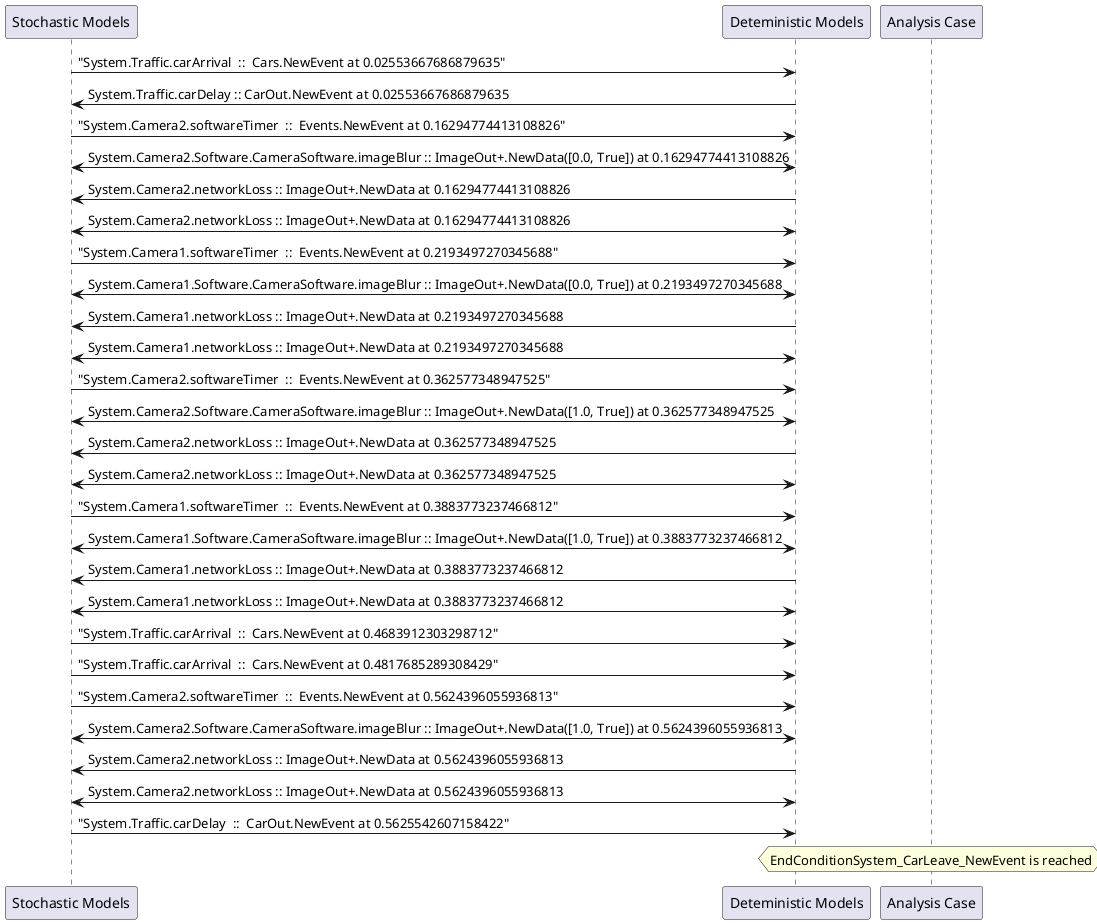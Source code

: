 
	@startuml
	participant "Stochastic Models" as stochmodel
	participant "Deteministic Models" as detmodel
	participant "Analysis Case" as analysis
	{11743_stop} stochmodel -> detmodel : "System.Traffic.carArrival  ::  Cars.NewEvent at 0.02553667686879635"
{11751_start} detmodel -> stochmodel : System.Traffic.carDelay :: CarOut.NewEvent at 0.02553667686879635
{11727_stop} stochmodel -> detmodel : "System.Camera2.softwareTimer  ::  Events.NewEvent at 0.16294774413108826"
detmodel <-> stochmodel : System.Camera2.Software.CameraSoftware.imageBlur :: ImageOut+.NewData([0.0, True]) at 0.16294774413108826
detmodel -> stochmodel : System.Camera2.networkLoss :: ImageOut+.NewData at 0.16294774413108826
detmodel <-> stochmodel : System.Camera2.networkLoss :: ImageOut+.NewData at 0.16294774413108826
{11711_stop} stochmodel -> detmodel : "System.Camera1.softwareTimer  ::  Events.NewEvent at 0.2193497270345688"
detmodel <-> stochmodel : System.Camera1.Software.CameraSoftware.imageBlur :: ImageOut+.NewData([0.0, True]) at 0.2193497270345688
detmodel -> stochmodel : System.Camera1.networkLoss :: ImageOut+.NewData at 0.2193497270345688
detmodel <-> stochmodel : System.Camera1.networkLoss :: ImageOut+.NewData at 0.2193497270345688
{11728_stop} stochmodel -> detmodel : "System.Camera2.softwareTimer  ::  Events.NewEvent at 0.362577348947525"
detmodel <-> stochmodel : System.Camera2.Software.CameraSoftware.imageBlur :: ImageOut+.NewData([1.0, True]) at 0.362577348947525
detmodel -> stochmodel : System.Camera2.networkLoss :: ImageOut+.NewData at 0.362577348947525
detmodel <-> stochmodel : System.Camera2.networkLoss :: ImageOut+.NewData at 0.362577348947525
{11712_stop} stochmodel -> detmodel : "System.Camera1.softwareTimer  ::  Events.NewEvent at 0.3883773237466812"
detmodel <-> stochmodel : System.Camera1.Software.CameraSoftware.imageBlur :: ImageOut+.NewData([1.0, True]) at 0.3883773237466812
detmodel -> stochmodel : System.Camera1.networkLoss :: ImageOut+.NewData at 0.3883773237466812
detmodel <-> stochmodel : System.Camera1.networkLoss :: ImageOut+.NewData at 0.3883773237466812
{11744_stop} stochmodel -> detmodel : "System.Traffic.carArrival  ::  Cars.NewEvent at 0.4683912303298712"
{11745_stop} stochmodel -> detmodel : "System.Traffic.carArrival  ::  Cars.NewEvent at 0.4817685289308429"
{11729_stop} stochmodel -> detmodel : "System.Camera2.softwareTimer  ::  Events.NewEvent at 0.5624396055936813"
detmodel <-> stochmodel : System.Camera2.Software.CameraSoftware.imageBlur :: ImageOut+.NewData([1.0, True]) at 0.5624396055936813
detmodel -> stochmodel : System.Camera2.networkLoss :: ImageOut+.NewData at 0.5624396055936813
detmodel <-> stochmodel : System.Camera2.networkLoss :: ImageOut+.NewData at 0.5624396055936813
{11751_stop} stochmodel -> detmodel : "System.Traffic.carDelay  ::  CarOut.NewEvent at 0.5625542607158422"
{11751_start} <-> {11751_stop} : delay
hnote over analysis 
EndConditionSystem_CarLeave_NewEvent is reached
endnote
@enduml